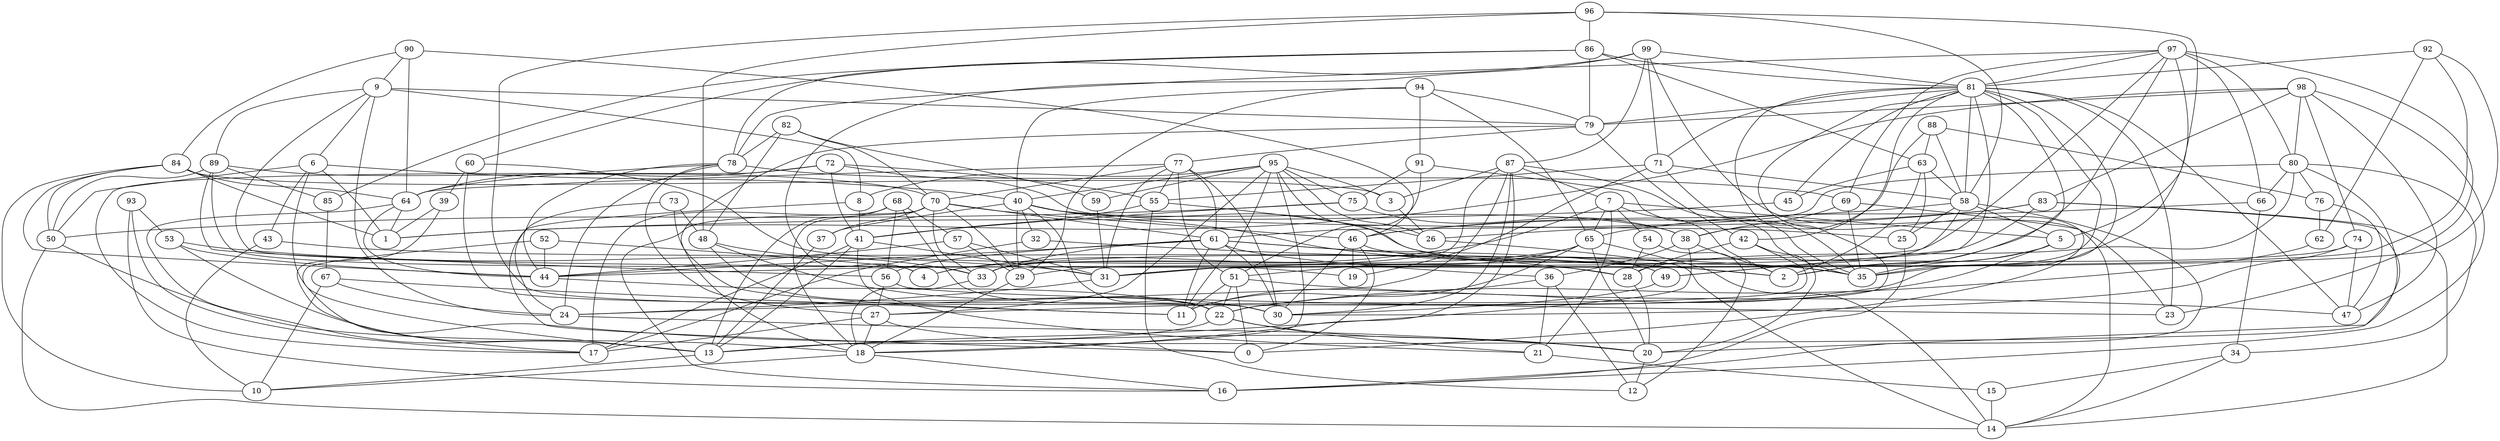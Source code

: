 digraph GG_graph {

subgraph G_graph {
edge [color = black]
"28" -> "20" [dir = none]
"93" -> "16" [dir = none]
"93" -> "53" [dir = none]
"93" -> "17" [dir = none]
"53" -> "13" [dir = none]
"53" -> "31" [dir = none]
"53" -> "44" [dir = none]
"88" -> "76" [dir = none]
"88" -> "63" [dir = none]
"88" -> "38" [dir = none]
"88" -> "58" [dir = none]
"49" -> "30" [dir = none]
"97" -> "23" [dir = none]
"97" -> "49" [dir = none]
"97" -> "44" [dir = none]
"97" -> "80" [dir = none]
"97" -> "35" [dir = none]
"97" -> "69" [dir = none]
"97" -> "81" [dir = none]
"97" -> "78" [dir = none]
"97" -> "66" [dir = none]
"75" -> "41" [dir = none]
"75" -> "38" [dir = none]
"75" -> "50" [dir = none]
"71" -> "55" [dir = none]
"71" -> "19" [dir = none]
"71" -> "35" [dir = none]
"71" -> "58" [dir = none]
"73" -> "48" [dir = none]
"73" -> "11" [dir = none]
"73" -> "24" [dir = none]
"32" -> "2" [dir = none]
"32" -> "17" [dir = none]
"83" -> "31" [dir = none]
"83" -> "46" [dir = none]
"83" -> "14" [dir = none]
"83" -> "20" [dir = none]
"83" -> "26" [dir = none]
"52" -> "13" [dir = none]
"52" -> "44" [dir = none]
"52" -> "4" [dir = none]
"54" -> "12" [dir = none]
"54" -> "28" [dir = none]
"92" -> "62" [dir = none]
"92" -> "81" [dir = none]
"92" -> "29" [dir = none]
"92" -> "31" [dir = none]
"87" -> "35" [dir = none]
"87" -> "3" [dir = none]
"87" -> "18" [dir = none]
"87" -> "24" [dir = none]
"87" -> "7" [dir = none]
"87" -> "31" [dir = none]
"87" -> "30" [dir = none]
"41" -> "13" [dir = none]
"41" -> "17" [dir = none]
"41" -> "31" [dir = none]
"41" -> "21" [dir = none]
"72" -> "25" [dir = none]
"72" -> "64" [dir = none]
"72" -> "17" [dir = none]
"72" -> "55" [dir = none]
"72" -> "41" [dir = none]
"18" -> "10" [dir = none]
"18" -> "16" [dir = none]
"80" -> "34" [dir = none]
"80" -> "66" [dir = none]
"80" -> "13" [dir = none]
"80" -> "61" [dir = none]
"80" -> "76" [dir = none]
"80" -> "28" [dir = none]
"15" -> "14" [dir = none]
"59" -> "31" [dir = none]
"50" -> "14" [dir = none]
"50" -> "18" [dir = none]
"67" -> "10" [dir = none]
"67" -> "11" [dir = none]
"67" -> "24" [dir = none]
"3" -> "26" [dir = none]
"55" -> "26" [dir = none]
"55" -> "12" [dir = none]
"55" -> "41" [dir = none]
"62" -> "22" [dir = none]
"48" -> "33" [dir = none]
"48" -> "22" [dir = none]
"48" -> "30" [dir = none]
"56" -> "23" [dir = none]
"56" -> "27" [dir = none]
"79" -> "18" [dir = none]
"79" -> "77" [dir = none]
"79" -> "42" [dir = none]
"76" -> "62" [dir = none]
"76" -> "47" [dir = none]
"5" -> "22" [dir = none]
"5" -> "35" [dir = none]
"5" -> "2" [dir = none]
"8" -> "0" [dir = none]
"8" -> "41" [dir = none]
"36" -> "11" [dir = none]
"36" -> "21" [dir = none]
"36" -> "12" [dir = none]
"78" -> "44" [dir = none]
"78" -> "64" [dir = none]
"78" -> "27" [dir = none]
"78" -> "24" [dir = none]
"78" -> "69" [dir = none]
"98" -> "80" [dir = none]
"98" -> "83" [dir = none]
"98" -> "1" [dir = none]
"98" -> "47" [dir = none]
"98" -> "79" [dir = none]
"98" -> "74" [dir = none]
"82" -> "70" [dir = none]
"82" -> "59" [dir = none]
"82" -> "78" [dir = none]
"82" -> "48" [dir = none]
"89" -> "50" [dir = none]
"89" -> "70" [dir = none]
"89" -> "56" [dir = none]
"89" -> "33" [dir = none]
"89" -> "85" [dir = none]
"63" -> "2" [dir = none]
"63" -> "45" [dir = none]
"63" -> "25" [dir = none]
"63" -> "58" [dir = none]
"39" -> "1" [dir = none]
"39" -> "17" [dir = none]
"90" -> "64" [dir = none]
"90" -> "9" [dir = none]
"90" -> "84" [dir = none]
"90" -> "46" [dir = none]
"44" -> "22" [dir = none]
"27" -> "18" [dir = none]
"27" -> "17" [dir = none]
"27" -> "0" [dir = none]
"34" -> "15" [dir = none]
"34" -> "14" [dir = none]
"70" -> "61" [dir = none]
"70" -> "37" [dir = none]
"70" -> "29" [dir = none]
"70" -> "16" [dir = none]
"70" -> "46" [dir = none]
"70" -> "33" [dir = none]
"70" -> "18" [dir = none]
"66" -> "65" [dir = none]
"66" -> "34" [dir = none]
"26" -> "14" [dir = none]
"21" -> "15" [dir = none]
"57" -> "29" [dir = none]
"57" -> "31" [dir = none]
"57" -> "44" [dir = none]
"31" -> "24" [dir = none]
"45" -> "1" [dir = none]
"6" -> "43" [dir = none]
"6" -> "1" [dir = none]
"6" -> "20" [dir = none]
"6" -> "40" [dir = none]
"6" -> "50" [dir = none]
"33" -> "18" [dir = none]
"43" -> "35" [dir = none]
"43" -> "10" [dir = none]
"96" -> "48" [dir = none]
"96" -> "58" [dir = none]
"96" -> "86" [dir = none]
"96" -> "30" [dir = none]
"96" -> "5" [dir = none]
"94" -> "65" [dir = none]
"94" -> "91" [dir = none]
"94" -> "29" [dir = none]
"94" -> "40" [dir = none]
"94" -> "79" [dir = none]
"85" -> "67" [dir = none]
"22" -> "20" [dir = none]
"22" -> "21" [dir = none]
"22" -> "13" [dir = none]
"40" -> "28" [dir = none]
"40" -> "37" [dir = none]
"40" -> "29" [dir = none]
"40" -> "32" [dir = none]
"40" -> "22" [dir = none]
"40" -> "38" [dir = none]
"40" -> "35" [dir = none]
"60" -> "28" [dir = none]
"60" -> "22" [dir = none]
"60" -> "39" [dir = none]
"51" -> "11" [dir = none]
"51" -> "22" [dir = none]
"51" -> "0" [dir = none]
"51" -> "47" [dir = none]
"61" -> "2" [dir = none]
"61" -> "44" [dir = none]
"61" -> "33" [dir = none]
"61" -> "30" [dir = none]
"61" -> "36" [dir = none]
"61" -> "56" [dir = none]
"61" -> "11" [dir = none]
"61" -> "49" [dir = none]
"38" -> "36" [dir = none]
"38" -> "13" [dir = none]
"38" -> "2" [dir = none]
"95" -> "26" [dir = none]
"95" -> "49" [dir = none]
"95" -> "8" [dir = none]
"95" -> "59" [dir = none]
"95" -> "11" [dir = none]
"95" -> "75" [dir = none]
"95" -> "27" [dir = none]
"95" -> "18" [dir = none]
"95" -> "3" [dir = none]
"95" -> "40" [dir = none]
"69" -> "38" [dir = none]
"69" -> "0" [dir = none]
"69" -> "35" [dir = none]
"81" -> "71" [dir = none]
"81" -> "14" [dir = none]
"81" -> "23" [dir = none]
"81" -> "22" [dir = none]
"81" -> "27" [dir = none]
"81" -> "42" [dir = none]
"81" -> "45" [dir = none]
"81" -> "47" [dir = none]
"81" -> "35" [dir = none]
"81" -> "58" [dir = none]
"81" -> "2" [dir = none]
"81" -> "49" [dir = none]
"81" -> "79" [dir = none]
"25" -> "16" [dir = none]
"42" -> "28" [dir = none]
"42" -> "20" [dir = none]
"42" -> "11" [dir = none]
"86" -> "79" [dir = none]
"86" -> "78" [dir = none]
"86" -> "81" [dir = none]
"86" -> "63" [dir = none]
"86" -> "85" [dir = none]
"20" -> "12" [dir = none]
"58" -> "5" [dir = none]
"58" -> "33" [dir = none]
"58" -> "46" [dir = none]
"58" -> "16" [dir = none]
"58" -> "25" [dir = none]
"84" -> "44" [dir = none]
"84" -> "3" [dir = none]
"84" -> "1" [dir = none]
"84" -> "50" [dir = none]
"84" -> "10" [dir = none]
"84" -> "64" [dir = none]
"9" -> "8" [dir = none]
"9" -> "6" [dir = none]
"9" -> "24" [dir = none]
"9" -> "89" [dir = none]
"9" -> "19" [dir = none]
"9" -> "79" [dir = none]
"24" -> "20" [dir = none]
"74" -> "30" [dir = none]
"74" -> "47" [dir = none]
"74" -> "33" [dir = none]
"13" -> "10" [dir = none]
"91" -> "35" [dir = none]
"91" -> "75" [dir = none]
"91" -> "51" [dir = none]
"68" -> "57" [dir = none]
"68" -> "30" [dir = none]
"68" -> "56" [dir = none]
"68" -> "17" [dir = none]
"68" -> "13" [dir = none]
"64" -> "44" [dir = none]
"64" -> "13" [dir = none]
"99" -> "4" [dir = none]
"99" -> "71" [dir = none]
"99" -> "23" [dir = none]
"99" -> "81" [dir = none]
"99" -> "87" [dir = none]
"99" -> "60" [dir = none]
"29" -> "18" [dir = none]
"37" -> "13" [dir = none]
"46" -> "0" [dir = none]
"46" -> "35" [dir = none]
"46" -> "19" [dir = none]
"46" -> "30" [dir = none]
"77" -> "30" [dir = none]
"77" -> "31" [dir = none]
"77" -> "61" [dir = none]
"77" -> "51" [dir = none]
"77" -> "55" [dir = none]
"77" -> "70" [dir = none]
"7" -> "21" [dir = none]
"7" -> "54" [dir = none]
"7" -> "5" [dir = none]
"7" -> "2" [dir = none]
"7" -> "4" [dir = none]
"7" -> "65" [dir = none]
"65" -> "11" [dir = none]
"65" -> "20" [dir = none]
"65" -> "14" [dir = none]
"65" -> "4" [dir = none]
"65" -> "51" [dir = none]
"64" -> "1" [dir = none]
"98" -> "16" [dir = none]
"77" -> "64" [dir = none]
}

}
